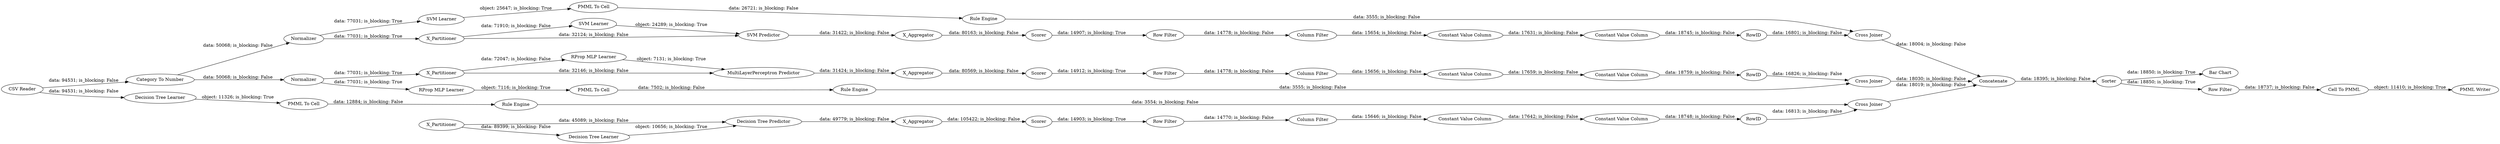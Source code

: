 digraph {
	"-4289444690852907515_26" [label="Column Filter"]
	"8866798703294167167_34" [label=X_Partitioner]
	"-1585464441154810404_13" [label="Constant Value Column"]
	"-4289444690852907515_28" [label="Constant Value Column"]
	"3337045581136447334_48" [label=Concatenate]
	"-1585464441154810404_6" [label="RProp MLP Learner"]
	"-4289444690852907515_23" [label=X_Aggregator]
	"-4289444690852907515_3" [label=Normalizer]
	"-1585464441154810404_5" [label=X_Partitioner]
	"-4289444690852907515_31" [label="SVM Learner"]
	"-1585464441154810404_12" [label="Constant Value Column"]
	"-4289444690852907515_20" [label="SVM Learner"]
	"8866798703294167167_43" [label=X_Aggregator]
	"-1585464441154810404_10" [label="Row Filter"]
	"3337045581136447334_53" [label="Bar Chart"]
	"8866798703294167167_42" [label=RowID]
	"3337045581136447334_51" [label="Cell To PMML"]
	"8866798703294167167_41" [label="Constant Value Column"]
	"8866798703294167167_46" [label="PMML To Cell"]
	"-1585464441154810404_14" [label=RowID]
	"-4289444690852907515_30" [label="Cross Joiner"]
	"3337045581136447334_52" [label="PMML Writer"]
	"3337045581136447334_1" [label="CSV Reader"]
	"-1585464441154810404_18" [label="Rule Engine"]
	"8866798703294167167_38" [label="Row Filter"]
	"-1585464441154810404_16" [label="RProp MLP Learner"]
	"3337045581136447334_50" [label="Row Filter"]
	"-1585464441154810404_17" [label="PMML To Cell"]
	"-4289444690852907515_29" [label=RowID]
	"-1585464441154810404_9" [label=Scorer]
	"3337045581136447334_2" [label="Category To Number"]
	"8866798703294167167_45" [label="Decision Tree Learner"]
	"-1585464441154810404_11" [label="Column Filter"]
	"-4289444690852907515_33" [label="Rule Engine"]
	"-1585464441154810404_15" [label="Cross Joiner"]
	"-4289444690852907515_25" [label="Row Filter"]
	"8866798703294167167_40" [label="Constant Value Column"]
	"8866798703294167167_44" [label="Cross Joiner"]
	"-4289444690852907515_32" [label="PMML To Cell"]
	"-4289444690852907515_19" [label=X_Partitioner]
	"-1585464441154810404_7" [label="MultiLayerPerceptron Predictor"]
	"8866798703294167167_37" [label=Scorer]
	"-1585464441154810404_4" [label=Normalizer]
	"-1585464441154810404_8" [label=X_Aggregator]
	"8866798703294167167_36" [label="Decision Tree Predictor"]
	"3337045581136447334_49" [label=Sorter]
	"8866798703294167167_35" [label="Decision Tree Learner"]
	"8866798703294167167_47" [label="Rule Engine"]
	"8866798703294167167_39" [label="Column Filter"]
	"-4289444690852907515_21" [label="SVM Predictor"]
	"-4289444690852907515_24" [label=Scorer]
	"-4289444690852907515_27" [label="Constant Value Column"]
	"-4289444690852907515_19" -> "-4289444690852907515_20" [label="data: 71910; is_blocking: False"]
	"-1585464441154810404_14" -> "-1585464441154810404_15" [label="data: 16826; is_blocking: False"]
	"-1585464441154810404_4" -> "-1585464441154810404_16" [label="data: 77031; is_blocking: True"]
	"8866798703294167167_37" -> "8866798703294167167_38" [label="data: 14903; is_blocking: True"]
	"8866798703294167167_38" -> "8866798703294167167_39" [label="data: 14770; is_blocking: False"]
	"-1585464441154810404_13" -> "-1585464441154810404_14" [label="data: 18759; is_blocking: False"]
	"-1585464441154810404_8" -> "-1585464441154810404_9" [label="data: 80569; is_blocking: False"]
	"-4289444690852907515_25" -> "-4289444690852907515_26" [label="data: 14778; is_blocking: False"]
	"-1585464441154810404_9" -> "-1585464441154810404_10" [label="data: 14912; is_blocking: True"]
	"8866798703294167167_34" -> "8866798703294167167_35" [label="data: 89399; is_blocking: False"]
	"3337045581136447334_49" -> "3337045581136447334_50" [label="data: 18850; is_blocking: True"]
	"-1585464441154810404_4" -> "-1585464441154810404_5" [label="data: 77031; is_blocking: True"]
	"-4289444690852907515_27" -> "-4289444690852907515_28" [label="data: 17631; is_blocking: False"]
	"8866798703294167167_36" -> "8866798703294167167_43" [label="data: 49779; is_blocking: False"]
	"-4289444690852907515_26" -> "-4289444690852907515_27" [label="data: 15654; is_blocking: False"]
	"-1585464441154810404_16" -> "-1585464441154810404_17" [label="object: 7116; is_blocking: True"]
	"-4289444690852907515_29" -> "-4289444690852907515_30" [label="data: 16801; is_blocking: False"]
	"-1585464441154810404_5" -> "-1585464441154810404_6" [label="data: 72047; is_blocking: False"]
	"-1585464441154810404_15" -> "3337045581136447334_48" [label="data: 18030; is_blocking: False"]
	"8866798703294167167_42" -> "8866798703294167167_44" [label="data: 16813; is_blocking: False"]
	"3337045581136447334_1" -> "3337045581136447334_2" [label="data: 94531; is_blocking: False"]
	"3337045581136447334_1" -> "8866798703294167167_45" [label="data: 94531; is_blocking: False"]
	"-1585464441154810404_18" -> "-1585464441154810404_15" [label="data: 3555; is_blocking: False"]
	"-4289444690852907515_30" -> "3337045581136447334_48" [label="data: 18004; is_blocking: False"]
	"-4289444690852907515_3" -> "-4289444690852907515_19" [label="data: 77031; is_blocking: True"]
	"8866798703294167167_35" -> "8866798703294167167_36" [label="object: 10656; is_blocking: True"]
	"3337045581136447334_48" -> "3337045581136447334_49" [label="data: 18395; is_blocking: False"]
	"-4289444690852907515_24" -> "-4289444690852907515_25" [label="data: 14907; is_blocking: True"]
	"3337045581136447334_50" -> "3337045581136447334_51" [label="data: 18737; is_blocking: False"]
	"-4289444690852907515_33" -> "-4289444690852907515_30" [label="data: 3555; is_blocking: False"]
	"-1585464441154810404_7" -> "-1585464441154810404_8" [label="data: 31424; is_blocking: False"]
	"8866798703294167167_46" -> "8866798703294167167_47" [label="data: 12884; is_blocking: False"]
	"-4289444690852907515_20" -> "-4289444690852907515_21" [label="object: 24289; is_blocking: True"]
	"-4289444690852907515_28" -> "-4289444690852907515_29" [label="data: 18745; is_blocking: False"]
	"8866798703294167167_40" -> "8866798703294167167_41" [label="data: 17642; is_blocking: False"]
	"3337045581136447334_2" -> "-4289444690852907515_3" [label="data: 50068; is_blocking: False"]
	"-1585464441154810404_17" -> "-1585464441154810404_18" [label="data: 7502; is_blocking: False"]
	"-1585464441154810404_6" -> "-1585464441154810404_7" [label="object: 7131; is_blocking: True"]
	"8866798703294167167_47" -> "8866798703294167167_44" [label="data: 3554; is_blocking: False"]
	"8866798703294167167_43" -> "8866798703294167167_37" [label="data: 105422; is_blocking: False"]
	"8866798703294167167_39" -> "8866798703294167167_40" [label="data: 15646; is_blocking: False"]
	"8866798703294167167_34" -> "8866798703294167167_36" [label="data: 45089; is_blocking: False"]
	"-1585464441154810404_12" -> "-1585464441154810404_13" [label="data: 17659; is_blocking: False"]
	"-4289444690852907515_31" -> "-4289444690852907515_32" [label="object: 25647; is_blocking: True"]
	"8866798703294167167_45" -> "8866798703294167167_46" [label="object: 11326; is_blocking: True"]
	"-1585464441154810404_11" -> "-1585464441154810404_12" [label="data: 15656; is_blocking: False"]
	"8866798703294167167_41" -> "8866798703294167167_42" [label="data: 18748; is_blocking: False"]
	"3337045581136447334_2" -> "-1585464441154810404_4" [label="data: 50068; is_blocking: False"]
	"8866798703294167167_44" -> "3337045581136447334_48" [label="data: 18019; is_blocking: False"]
	"-4289444690852907515_19" -> "-4289444690852907515_21" [label="data: 32124; is_blocking: False"]
	"-1585464441154810404_10" -> "-1585464441154810404_11" [label="data: 14778; is_blocking: False"]
	"3337045581136447334_51" -> "3337045581136447334_52" [label="object: 11410; is_blocking: True"]
	"-4289444690852907515_32" -> "-4289444690852907515_33" [label="data: 26721; is_blocking: False"]
	"3337045581136447334_49" -> "3337045581136447334_53" [label="data: 18850; is_blocking: True"]
	"-1585464441154810404_5" -> "-1585464441154810404_7" [label="data: 32146; is_blocking: False"]
	"-4289444690852907515_23" -> "-4289444690852907515_24" [label="data: 80163; is_blocking: False"]
	"-4289444690852907515_3" -> "-4289444690852907515_31" [label="data: 77031; is_blocking: True"]
	"-4289444690852907515_21" -> "-4289444690852907515_23" [label="data: 31422; is_blocking: False"]
	rankdir=LR
}
